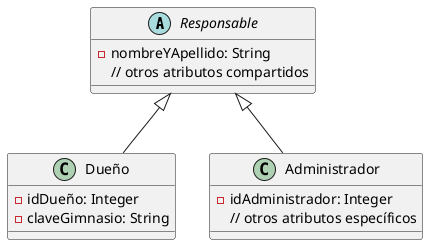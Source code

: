 @startuml
abstract class Responsable {
    - nombreYApellido: String
    // otros atributos compartidos
}

class Dueño extends Responsable {
    - idDueño: Integer
    - claveGimnasio: String
}

class Administrador extends Responsable {
    - idAdministrador: Integer
    // otros atributos específicos
}
@enduml
